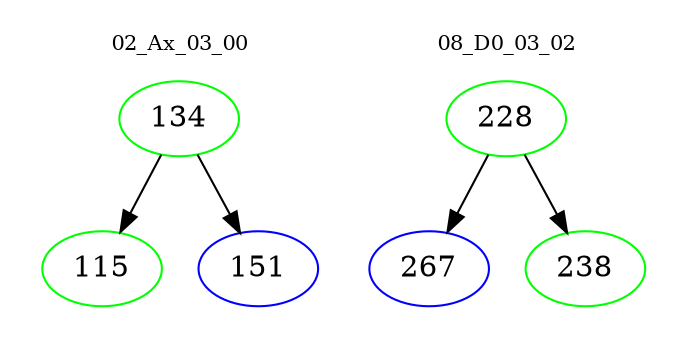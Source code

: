 digraph{
subgraph cluster_0 {
color = white
label = "02_Ax_03_00";
fontsize=10;
T0_134 [label="134", color="green"]
T0_134 -> T0_115 [color="black"]
T0_115 [label="115", color="green"]
T0_134 -> T0_151 [color="black"]
T0_151 [label="151", color="blue"]
}
subgraph cluster_1 {
color = white
label = "08_D0_03_02";
fontsize=10;
T1_228 [label="228", color="green"]
T1_228 -> T1_267 [color="black"]
T1_267 [label="267", color="blue"]
T1_228 -> T1_238 [color="black"]
T1_238 [label="238", color="green"]
}
}
